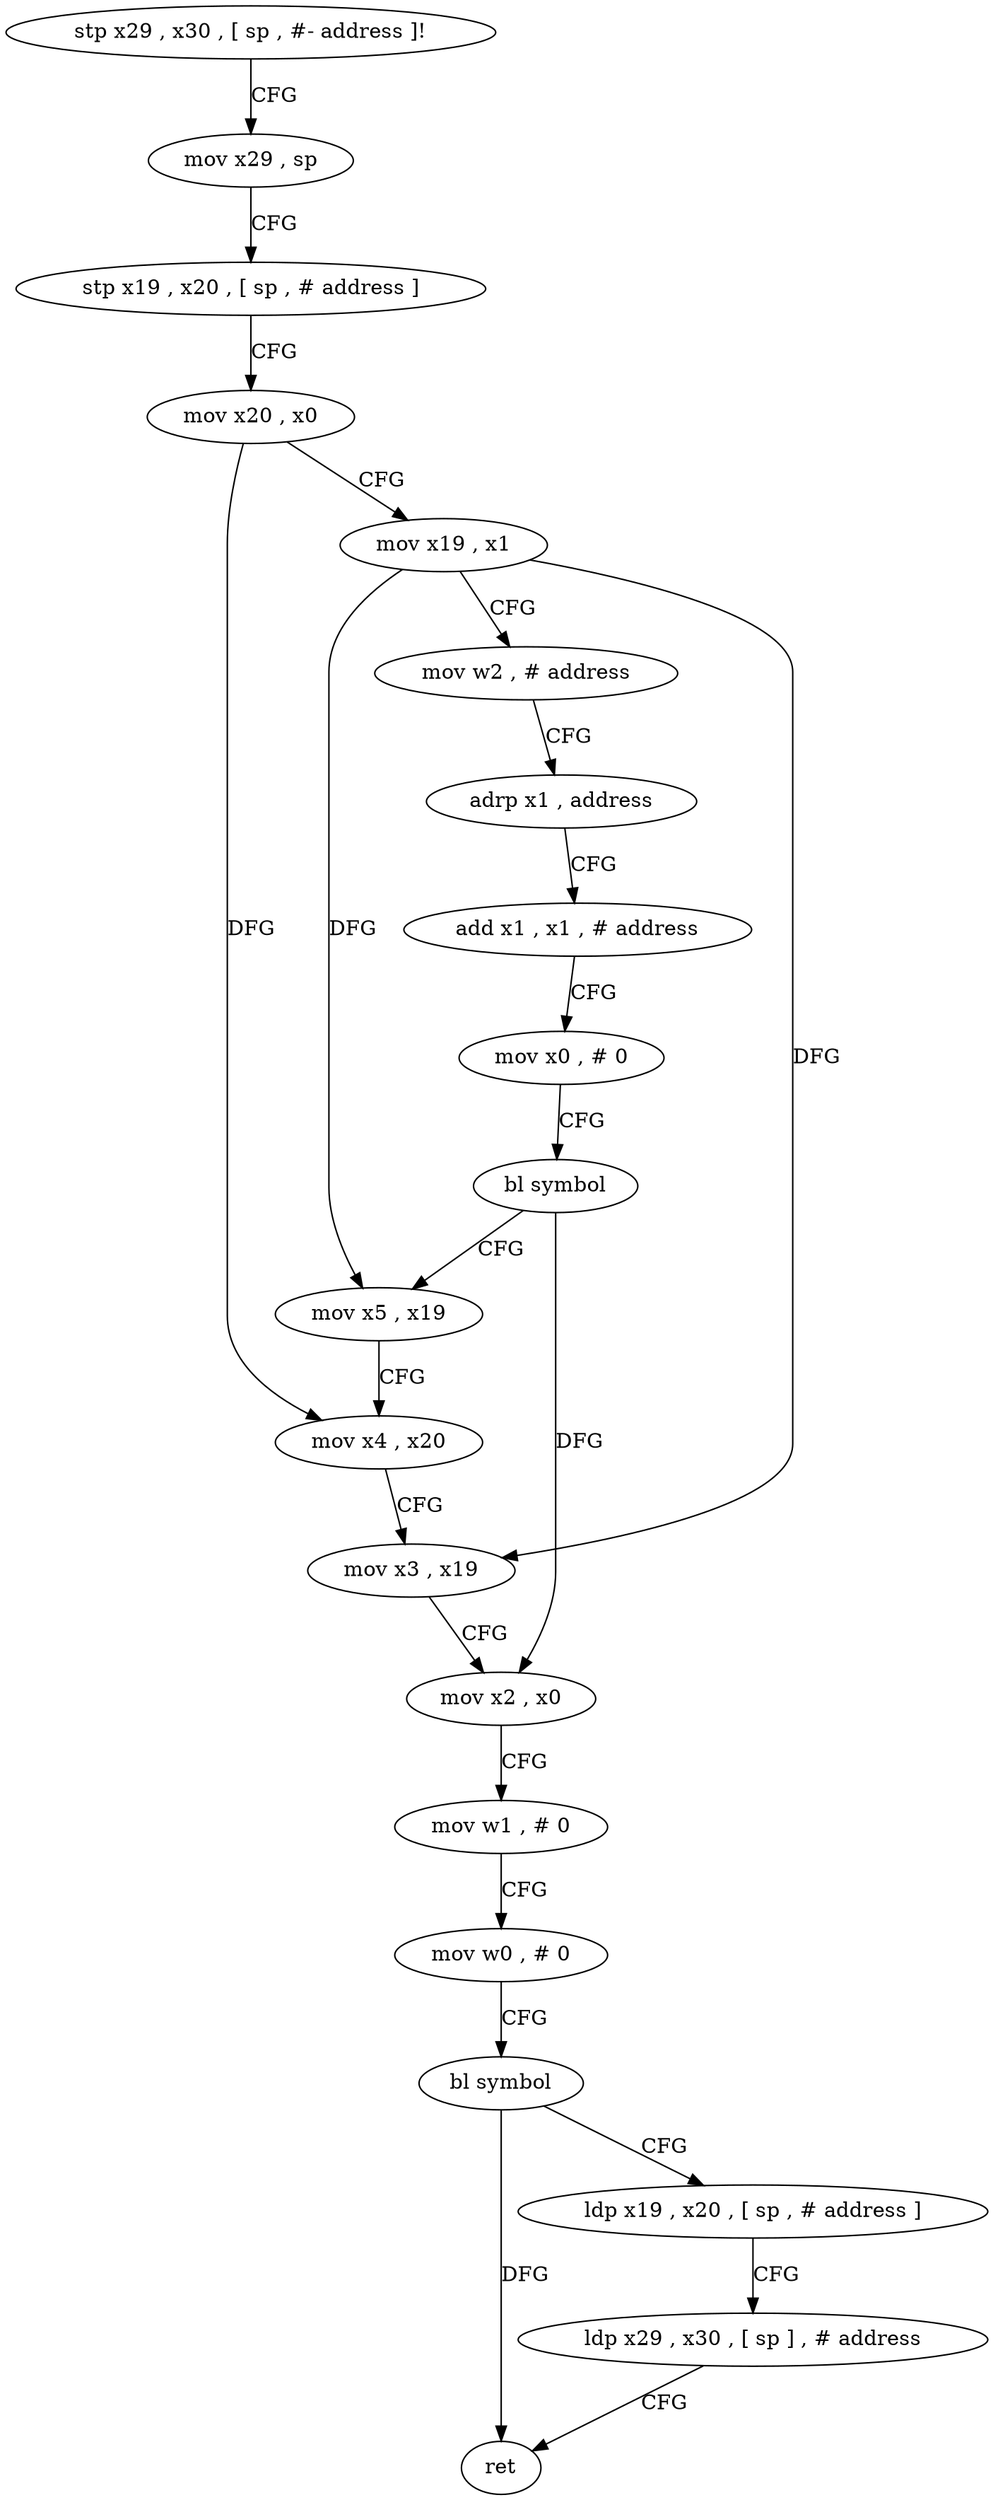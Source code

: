 digraph "func" {
"4202916" [label = "stp x29 , x30 , [ sp , #- address ]!" ]
"4202920" [label = "mov x29 , sp" ]
"4202924" [label = "stp x19 , x20 , [ sp , # address ]" ]
"4202928" [label = "mov x20 , x0" ]
"4202932" [label = "mov x19 , x1" ]
"4202936" [label = "mov w2 , # address" ]
"4202940" [label = "adrp x1 , address" ]
"4202944" [label = "add x1 , x1 , # address" ]
"4202948" [label = "mov x0 , # 0" ]
"4202952" [label = "bl symbol" ]
"4202956" [label = "mov x5 , x19" ]
"4202960" [label = "mov x4 , x20" ]
"4202964" [label = "mov x3 , x19" ]
"4202968" [label = "mov x2 , x0" ]
"4202972" [label = "mov w1 , # 0" ]
"4202976" [label = "mov w0 , # 0" ]
"4202980" [label = "bl symbol" ]
"4202984" [label = "ldp x19 , x20 , [ sp , # address ]" ]
"4202988" [label = "ldp x29 , x30 , [ sp ] , # address" ]
"4202992" [label = "ret" ]
"4202916" -> "4202920" [ label = "CFG" ]
"4202920" -> "4202924" [ label = "CFG" ]
"4202924" -> "4202928" [ label = "CFG" ]
"4202928" -> "4202932" [ label = "CFG" ]
"4202928" -> "4202960" [ label = "DFG" ]
"4202932" -> "4202936" [ label = "CFG" ]
"4202932" -> "4202956" [ label = "DFG" ]
"4202932" -> "4202964" [ label = "DFG" ]
"4202936" -> "4202940" [ label = "CFG" ]
"4202940" -> "4202944" [ label = "CFG" ]
"4202944" -> "4202948" [ label = "CFG" ]
"4202948" -> "4202952" [ label = "CFG" ]
"4202952" -> "4202956" [ label = "CFG" ]
"4202952" -> "4202968" [ label = "DFG" ]
"4202956" -> "4202960" [ label = "CFG" ]
"4202960" -> "4202964" [ label = "CFG" ]
"4202964" -> "4202968" [ label = "CFG" ]
"4202968" -> "4202972" [ label = "CFG" ]
"4202972" -> "4202976" [ label = "CFG" ]
"4202976" -> "4202980" [ label = "CFG" ]
"4202980" -> "4202984" [ label = "CFG" ]
"4202980" -> "4202992" [ label = "DFG" ]
"4202984" -> "4202988" [ label = "CFG" ]
"4202988" -> "4202992" [ label = "CFG" ]
}
